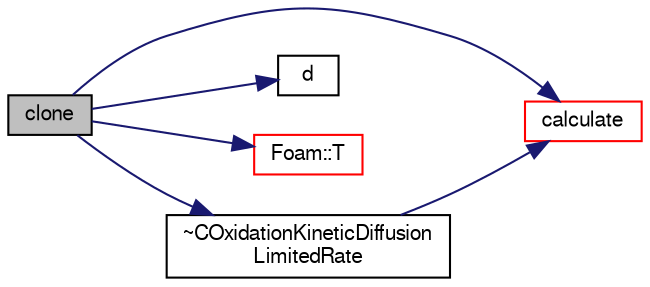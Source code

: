 digraph "clone"
{
  bgcolor="transparent";
  edge [fontname="FreeSans",fontsize="10",labelfontname="FreeSans",labelfontsize="10"];
  node [fontname="FreeSans",fontsize="10",shape=record];
  rankdir="LR";
  Node187 [label="clone",height=0.2,width=0.4,color="black", fillcolor="grey75", style="filled", fontcolor="black"];
  Node187 -> Node188 [color="midnightblue",fontsize="10",style="solid",fontname="FreeSans"];
  Node188 [label="calculate",height=0.2,width=0.4,color="red",URL="$a23630.html#ab36dcb98739391d3c7b2a2e2a4f44be8",tooltip="Update surface reactions. "];
  Node187 -> Node275 [color="midnightblue",fontsize="10",style="solid",fontname="FreeSans"];
  Node275 [label="d",height=0.2,width=0.4,color="black",URL="$a38951.html#aa182a9055736468dd160f12649a01fd1"];
  Node187 -> Node265 [color="midnightblue",fontsize="10",style="solid",fontname="FreeSans"];
  Node265 [label="Foam::T",height=0.2,width=0.4,color="red",URL="$a21124.html#ae57fda0abb14bb0944947c463c6e09d4"];
  Node187 -> Node276 [color="midnightblue",fontsize="10",style="solid",fontname="FreeSans"];
  Node276 [label="~COxidationKineticDiffusion\lLimitedRate",height=0.2,width=0.4,color="black",URL="$a23630.html#adbaf3f4f7af460f27ea0e801d84d2d62",tooltip="Destructor. "];
  Node276 -> Node188 [color="midnightblue",fontsize="10",style="solid",fontname="FreeSans"];
}
